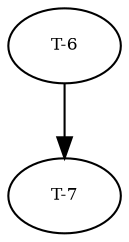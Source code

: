 digraph RGL__DirectedAdjacencyGraph {
    "T-6" [
        fontsize = 8,
        label = "T-6"
    ]

    "T-7" [
        fontsize = 8,
        label = "T-7"
    ]

    "T-6" -> "T-7" [
        fontsize = 8
    ]
}
